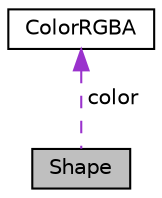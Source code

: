 digraph "Shape"
{
  edge [fontname="Helvetica",fontsize="10",labelfontname="Helvetica",labelfontsize="10"];
  node [fontname="Helvetica",fontsize="10",shape=record];
  Node1 [label="Shape",height=0.2,width=0.4,color="black", fillcolor="grey75", style="filled", fontcolor="black"];
  Node2 -> Node1 [dir="back",color="darkorchid3",fontsize="10",style="dashed",label=" color" ,fontname="Helvetica"];
  Node2 [label="ColorRGBA",height=0.2,width=0.4,color="black", fillcolor="white", style="filled",URL="$class_color_r_g_b_a.html"];
}
